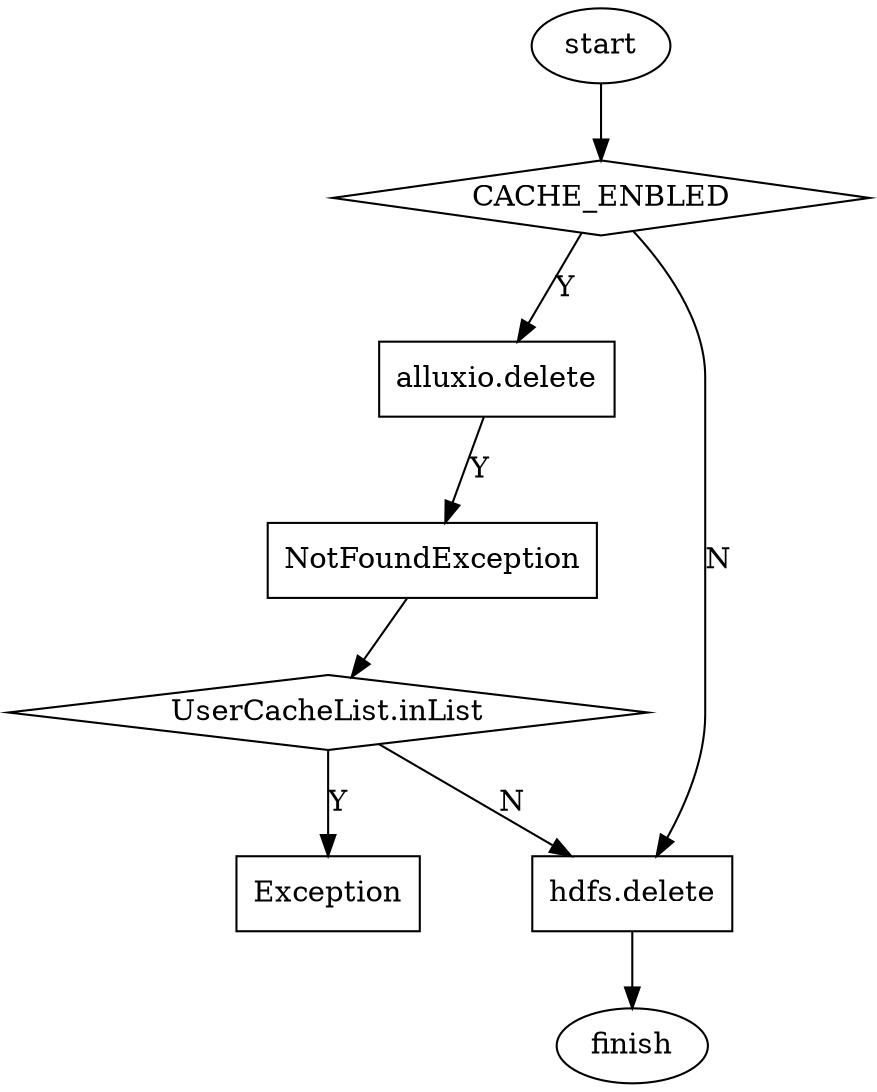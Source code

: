 digraph delete{
	CACHE_ENBLED[shape=diamond];
	start[shape=ellipse];
	inList[shape = diamond, label = "UserCacheList.inList"];
	finish[shape=ellipse];
	aDelete[shape = box, label ="alluxio.delete"];
	hDelete[shape = box, label = "hdfs.delete"];
	NotFoundException[shape = box, label = "NotFoundException"];
	Exception[shape = box, label = "Exception"];
	start -> CACHE_ENBLED;
	CACHE_ENBLED -> hDelete[label = "N"];
	CACHE_ENBLED -> aDelete[label = "Y"];
	aDelete -> NotFoundException[label = "Y"];
	NotFoundException -> inList;
	inList -> Exception[label = "Y"];
	inList -> hDelete[label = "N"];
	hDelete -> finish;
}